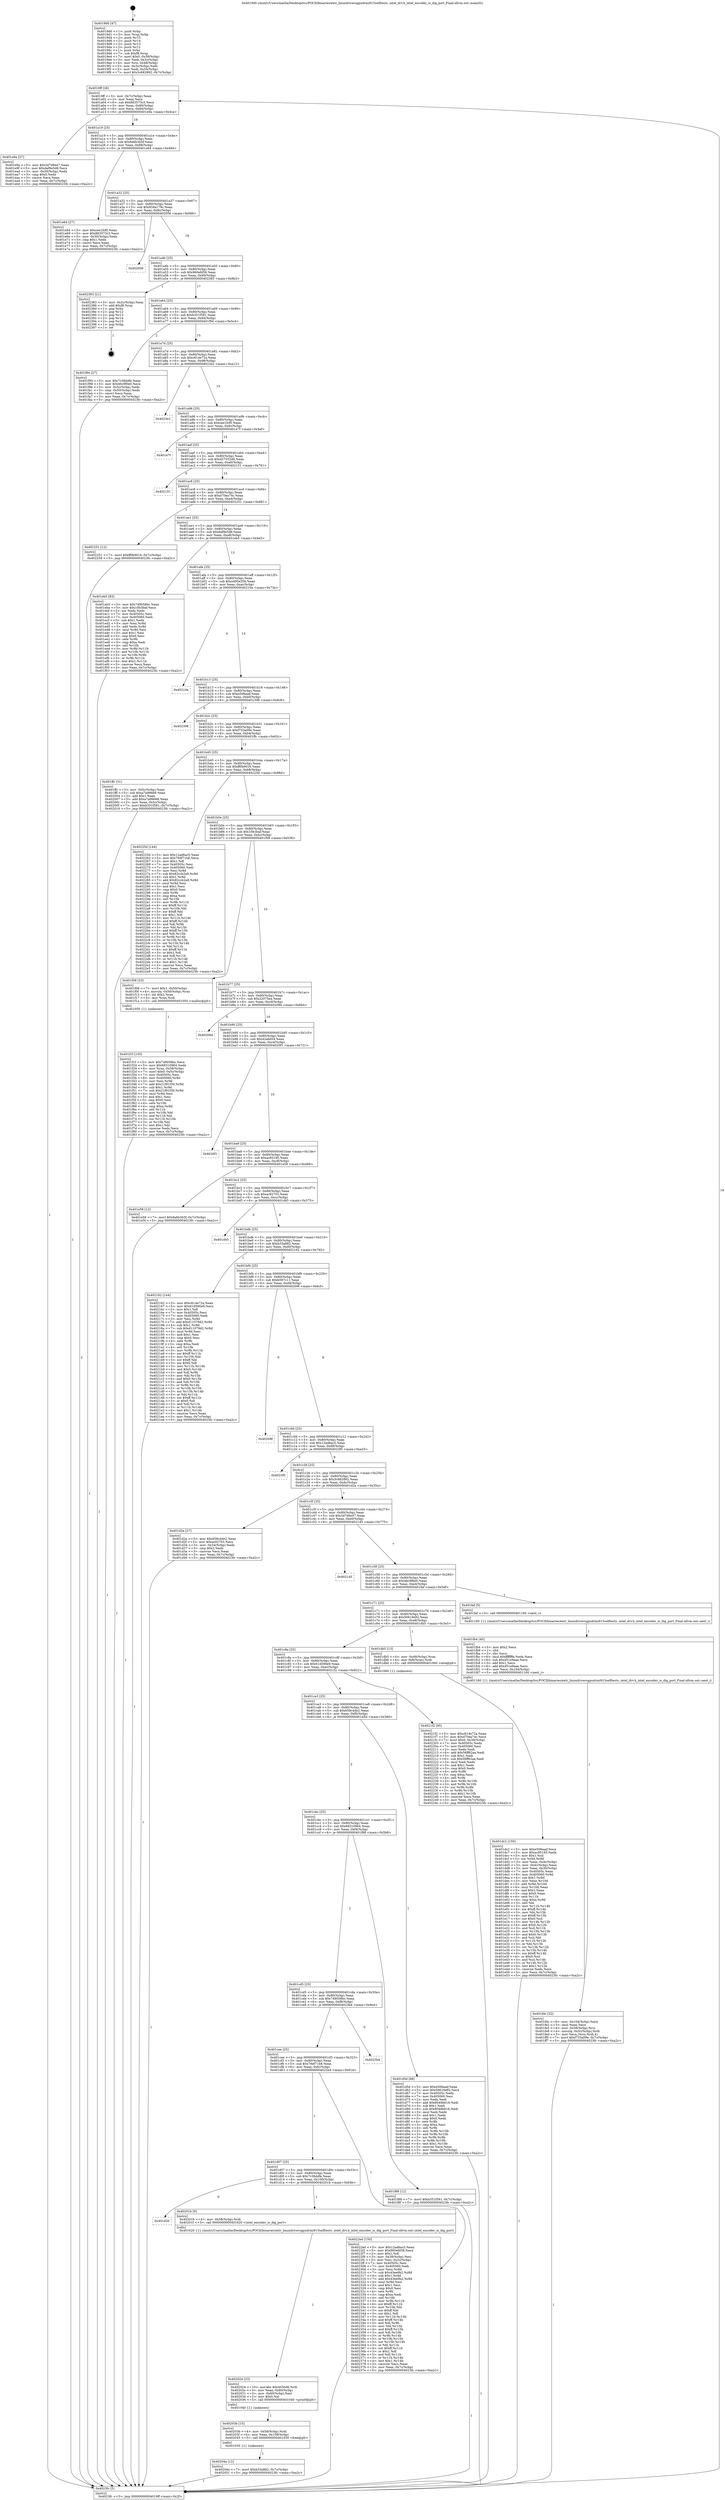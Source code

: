digraph "0x4019d0" {
  label = "0x4019d0 (/mnt/c/Users/mathe/Desktop/tcc/POCII/binaries/extr_linuxdriversgpudrmi915selftests..intel_drv.h_intel_encoder_is_dig_port_Final-ollvm.out::main(0))"
  labelloc = "t"
  node[shape=record]

  Entry [label="",width=0.3,height=0.3,shape=circle,fillcolor=black,style=filled]
  "0x4019ff" [label="{
     0x4019ff [26]\l
     | [instrs]\l
     &nbsp;&nbsp;0x4019ff \<+3\>: mov -0x7c(%rbp),%eax\l
     &nbsp;&nbsp;0x401a02 \<+2\>: mov %eax,%ecx\l
     &nbsp;&nbsp;0x401a04 \<+6\>: sub $0x883573c3,%ecx\l
     &nbsp;&nbsp;0x401a0a \<+3\>: mov %eax,-0x80(%rbp)\l
     &nbsp;&nbsp;0x401a0d \<+6\>: mov %ecx,-0x84(%rbp)\l
     &nbsp;&nbsp;0x401a13 \<+6\>: je 0000000000401e9a \<main+0x4ca\>\l
  }"]
  "0x401e9a" [label="{
     0x401e9a [27]\l
     | [instrs]\l
     &nbsp;&nbsp;0x401e9a \<+5\>: mov $0x3d7d6e47,%eax\l
     &nbsp;&nbsp;0x401e9f \<+5\>: mov $0xdaf9e5d8,%ecx\l
     &nbsp;&nbsp;0x401ea4 \<+3\>: mov -0x30(%rbp),%edx\l
     &nbsp;&nbsp;0x401ea7 \<+3\>: cmp $0x0,%edx\l
     &nbsp;&nbsp;0x401eaa \<+3\>: cmove %ecx,%eax\l
     &nbsp;&nbsp;0x401ead \<+3\>: mov %eax,-0x7c(%rbp)\l
     &nbsp;&nbsp;0x401eb0 \<+5\>: jmp 00000000004023fc \<main+0xa2c\>\l
  }"]
  "0x401a19" [label="{
     0x401a19 [25]\l
     | [instrs]\l
     &nbsp;&nbsp;0x401a19 \<+5\>: jmp 0000000000401a1e \<main+0x4e\>\l
     &nbsp;&nbsp;0x401a1e \<+3\>: mov -0x80(%rbp),%eax\l
     &nbsp;&nbsp;0x401a21 \<+5\>: sub $0x8a6b3b5f,%eax\l
     &nbsp;&nbsp;0x401a26 \<+6\>: mov %eax,-0x88(%rbp)\l
     &nbsp;&nbsp;0x401a2c \<+6\>: je 0000000000401e64 \<main+0x494\>\l
  }"]
  Exit [label="",width=0.3,height=0.3,shape=circle,fillcolor=black,style=filled,peripheries=2]
  "0x401e64" [label="{
     0x401e64 [27]\l
     | [instrs]\l
     &nbsp;&nbsp;0x401e64 \<+5\>: mov $0xcee1fcf0,%eax\l
     &nbsp;&nbsp;0x401e69 \<+5\>: mov $0x883573c3,%ecx\l
     &nbsp;&nbsp;0x401e6e \<+3\>: mov -0x30(%rbp),%edx\l
     &nbsp;&nbsp;0x401e71 \<+3\>: cmp $0x1,%edx\l
     &nbsp;&nbsp;0x401e74 \<+3\>: cmovl %ecx,%eax\l
     &nbsp;&nbsp;0x401e77 \<+3\>: mov %eax,-0x7c(%rbp)\l
     &nbsp;&nbsp;0x401e7a \<+5\>: jmp 00000000004023fc \<main+0xa2c\>\l
  }"]
  "0x401a32" [label="{
     0x401a32 [25]\l
     | [instrs]\l
     &nbsp;&nbsp;0x401a32 \<+5\>: jmp 0000000000401a37 \<main+0x67\>\l
     &nbsp;&nbsp;0x401a37 \<+3\>: mov -0x80(%rbp),%eax\l
     &nbsp;&nbsp;0x401a3a \<+5\>: sub $0x92da179c,%eax\l
     &nbsp;&nbsp;0x401a3f \<+6\>: mov %eax,-0x8c(%rbp)\l
     &nbsp;&nbsp;0x401a45 \<+6\>: je 0000000000402056 \<main+0x686\>\l
  }"]
  "0x40204a" [label="{
     0x40204a [12]\l
     | [instrs]\l
     &nbsp;&nbsp;0x40204a \<+7\>: movl $0xb33a882,-0x7c(%rbp)\l
     &nbsp;&nbsp;0x402051 \<+5\>: jmp 00000000004023fc \<main+0xa2c\>\l
  }"]
  "0x402056" [label="{
     0x402056\l
  }", style=dashed]
  "0x401a4b" [label="{
     0x401a4b [25]\l
     | [instrs]\l
     &nbsp;&nbsp;0x401a4b \<+5\>: jmp 0000000000401a50 \<main+0x80\>\l
     &nbsp;&nbsp;0x401a50 \<+3\>: mov -0x80(%rbp),%eax\l
     &nbsp;&nbsp;0x401a53 \<+5\>: sub $0x960efd58,%eax\l
     &nbsp;&nbsp;0x401a58 \<+6\>: mov %eax,-0x90(%rbp)\l
     &nbsp;&nbsp;0x401a5e \<+6\>: je 0000000000402383 \<main+0x9b3\>\l
  }"]
  "0x40203b" [label="{
     0x40203b [15]\l
     | [instrs]\l
     &nbsp;&nbsp;0x40203b \<+4\>: mov -0x58(%rbp),%rdi\l
     &nbsp;&nbsp;0x40203f \<+6\>: mov %eax,-0x108(%rbp)\l
     &nbsp;&nbsp;0x402045 \<+5\>: call 0000000000401030 \<free@plt\>\l
     | [calls]\l
     &nbsp;&nbsp;0x401030 \{1\} (unknown)\l
  }"]
  "0x402383" [label="{
     0x402383 [21]\l
     | [instrs]\l
     &nbsp;&nbsp;0x402383 \<+3\>: mov -0x2c(%rbp),%eax\l
     &nbsp;&nbsp;0x402386 \<+7\>: add $0xf8,%rsp\l
     &nbsp;&nbsp;0x40238d \<+1\>: pop %rbx\l
     &nbsp;&nbsp;0x40238e \<+2\>: pop %r12\l
     &nbsp;&nbsp;0x402390 \<+2\>: pop %r13\l
     &nbsp;&nbsp;0x402392 \<+2\>: pop %r14\l
     &nbsp;&nbsp;0x402394 \<+2\>: pop %r15\l
     &nbsp;&nbsp;0x402396 \<+1\>: pop %rbp\l
     &nbsp;&nbsp;0x402397 \<+1\>: ret\l
  }"]
  "0x401a64" [label="{
     0x401a64 [25]\l
     | [instrs]\l
     &nbsp;&nbsp;0x401a64 \<+5\>: jmp 0000000000401a69 \<main+0x99\>\l
     &nbsp;&nbsp;0x401a69 \<+3\>: mov -0x80(%rbp),%eax\l
     &nbsp;&nbsp;0x401a6c \<+5\>: sub $0xb351f581,%eax\l
     &nbsp;&nbsp;0x401a71 \<+6\>: mov %eax,-0x94(%rbp)\l
     &nbsp;&nbsp;0x401a77 \<+6\>: je 0000000000401f94 \<main+0x5c4\>\l
  }"]
  "0x402024" [label="{
     0x402024 [23]\l
     | [instrs]\l
     &nbsp;&nbsp;0x402024 \<+10\>: movabs $0x4030d6,%rdi\l
     &nbsp;&nbsp;0x40202e \<+3\>: mov %eax,-0x60(%rbp)\l
     &nbsp;&nbsp;0x402031 \<+3\>: mov -0x60(%rbp),%esi\l
     &nbsp;&nbsp;0x402034 \<+2\>: mov $0x0,%al\l
     &nbsp;&nbsp;0x402036 \<+5\>: call 0000000000401040 \<printf@plt\>\l
     | [calls]\l
     &nbsp;&nbsp;0x401040 \{1\} (unknown)\l
  }"]
  "0x401f94" [label="{
     0x401f94 [27]\l
     | [instrs]\l
     &nbsp;&nbsp;0x401f94 \<+5\>: mov $0x7c38ddfe,%eax\l
     &nbsp;&nbsp;0x401f99 \<+5\>: mov $0x46c9f0e0,%ecx\l
     &nbsp;&nbsp;0x401f9e \<+3\>: mov -0x5c(%rbp),%edx\l
     &nbsp;&nbsp;0x401fa1 \<+3\>: cmp -0x50(%rbp),%edx\l
     &nbsp;&nbsp;0x401fa4 \<+3\>: cmovl %ecx,%eax\l
     &nbsp;&nbsp;0x401fa7 \<+3\>: mov %eax,-0x7c(%rbp)\l
     &nbsp;&nbsp;0x401faa \<+5\>: jmp 00000000004023fc \<main+0xa2c\>\l
  }"]
  "0x401a7d" [label="{
     0x401a7d [25]\l
     | [instrs]\l
     &nbsp;&nbsp;0x401a7d \<+5\>: jmp 0000000000401a82 \<main+0xb2\>\l
     &nbsp;&nbsp;0x401a82 \<+3\>: mov -0x80(%rbp),%eax\l
     &nbsp;&nbsp;0x401a85 \<+5\>: sub $0xc614e72a,%eax\l
     &nbsp;&nbsp;0x401a8a \<+6\>: mov %eax,-0x98(%rbp)\l
     &nbsp;&nbsp;0x401a90 \<+6\>: je 00000000004023e2 \<main+0xa12\>\l
  }"]
  "0x401d20" [label="{
     0x401d20\l
  }", style=dashed]
  "0x4023e2" [label="{
     0x4023e2\l
  }", style=dashed]
  "0x401a96" [label="{
     0x401a96 [25]\l
     | [instrs]\l
     &nbsp;&nbsp;0x401a96 \<+5\>: jmp 0000000000401a9b \<main+0xcb\>\l
     &nbsp;&nbsp;0x401a9b \<+3\>: mov -0x80(%rbp),%eax\l
     &nbsp;&nbsp;0x401a9e \<+5\>: sub $0xcee1fcf0,%eax\l
     &nbsp;&nbsp;0x401aa3 \<+6\>: mov %eax,-0x9c(%rbp)\l
     &nbsp;&nbsp;0x401aa9 \<+6\>: je 0000000000401e7f \<main+0x4af\>\l
  }"]
  "0x40201b" [label="{
     0x40201b [9]\l
     | [instrs]\l
     &nbsp;&nbsp;0x40201b \<+4\>: mov -0x58(%rbp),%rdi\l
     &nbsp;&nbsp;0x40201f \<+5\>: call 0000000000401620 \<intel_encoder_is_dig_port\>\l
     | [calls]\l
     &nbsp;&nbsp;0x401620 \{1\} (/mnt/c/Users/mathe/Desktop/tcc/POCII/binaries/extr_linuxdriversgpudrmi915selftests..intel_drv.h_intel_encoder_is_dig_port_Final-ollvm.out::intel_encoder_is_dig_port)\l
  }"]
  "0x401e7f" [label="{
     0x401e7f\l
  }", style=dashed]
  "0x401aaf" [label="{
     0x401aaf [25]\l
     | [instrs]\l
     &nbsp;&nbsp;0x401aaf \<+5\>: jmp 0000000000401ab4 \<main+0xe4\>\l
     &nbsp;&nbsp;0x401ab4 \<+3\>: mov -0x80(%rbp),%eax\l
     &nbsp;&nbsp;0x401ab7 \<+5\>: sub $0xd27032d0,%eax\l
     &nbsp;&nbsp;0x401abc \<+6\>: mov %eax,-0xa0(%rbp)\l
     &nbsp;&nbsp;0x401ac2 \<+6\>: je 0000000000402151 \<main+0x781\>\l
  }"]
  "0x401d07" [label="{
     0x401d07 [25]\l
     | [instrs]\l
     &nbsp;&nbsp;0x401d07 \<+5\>: jmp 0000000000401d0c \<main+0x33c\>\l
     &nbsp;&nbsp;0x401d0c \<+3\>: mov -0x80(%rbp),%eax\l
     &nbsp;&nbsp;0x401d0f \<+5\>: sub $0x7c38ddfe,%eax\l
     &nbsp;&nbsp;0x401d14 \<+6\>: mov %eax,-0x100(%rbp)\l
     &nbsp;&nbsp;0x401d1a \<+6\>: je 000000000040201b \<main+0x64b\>\l
  }"]
  "0x402151" [label="{
     0x402151\l
  }", style=dashed]
  "0x401ac8" [label="{
     0x401ac8 [25]\l
     | [instrs]\l
     &nbsp;&nbsp;0x401ac8 \<+5\>: jmp 0000000000401acd \<main+0xfd\>\l
     &nbsp;&nbsp;0x401acd \<+3\>: mov -0x80(%rbp),%eax\l
     &nbsp;&nbsp;0x401ad0 \<+5\>: sub $0xd70ea74c,%eax\l
     &nbsp;&nbsp;0x401ad5 \<+6\>: mov %eax,-0xa4(%rbp)\l
     &nbsp;&nbsp;0x401adb \<+6\>: je 0000000000402251 \<main+0x881\>\l
  }"]
  "0x4022ed" [label="{
     0x4022ed [150]\l
     | [instrs]\l
     &nbsp;&nbsp;0x4022ed \<+5\>: mov $0x12ad6ac5,%eax\l
     &nbsp;&nbsp;0x4022f2 \<+5\>: mov $0x960efd58,%ecx\l
     &nbsp;&nbsp;0x4022f7 \<+2\>: mov $0x1,%dl\l
     &nbsp;&nbsp;0x4022f9 \<+3\>: mov -0x38(%rbp),%esi\l
     &nbsp;&nbsp;0x4022fc \<+3\>: mov %esi,-0x2c(%rbp)\l
     &nbsp;&nbsp;0x4022ff \<+7\>: mov 0x40505c,%esi\l
     &nbsp;&nbsp;0x402306 \<+7\>: mov 0x405060,%edi\l
     &nbsp;&nbsp;0x40230d \<+3\>: mov %esi,%r8d\l
     &nbsp;&nbsp;0x402310 \<+7\>: sub $0x43ee9b2,%r8d\l
     &nbsp;&nbsp;0x402317 \<+4\>: sub $0x1,%r8d\l
     &nbsp;&nbsp;0x40231b \<+7\>: add $0x43ee9b2,%r8d\l
     &nbsp;&nbsp;0x402322 \<+4\>: imul %r8d,%esi\l
     &nbsp;&nbsp;0x402326 \<+3\>: and $0x1,%esi\l
     &nbsp;&nbsp;0x402329 \<+3\>: cmp $0x0,%esi\l
     &nbsp;&nbsp;0x40232c \<+4\>: sete %r9b\l
     &nbsp;&nbsp;0x402330 \<+3\>: cmp $0xa,%edi\l
     &nbsp;&nbsp;0x402333 \<+4\>: setl %r10b\l
     &nbsp;&nbsp;0x402337 \<+3\>: mov %r9b,%r11b\l
     &nbsp;&nbsp;0x40233a \<+4\>: xor $0xff,%r11b\l
     &nbsp;&nbsp;0x40233e \<+3\>: mov %r10b,%bl\l
     &nbsp;&nbsp;0x402341 \<+3\>: xor $0xff,%bl\l
     &nbsp;&nbsp;0x402344 \<+3\>: xor $0x1,%dl\l
     &nbsp;&nbsp;0x402347 \<+3\>: mov %r11b,%r14b\l
     &nbsp;&nbsp;0x40234a \<+4\>: and $0xff,%r14b\l
     &nbsp;&nbsp;0x40234e \<+3\>: and %dl,%r9b\l
     &nbsp;&nbsp;0x402351 \<+3\>: mov %bl,%r15b\l
     &nbsp;&nbsp;0x402354 \<+4\>: and $0xff,%r15b\l
     &nbsp;&nbsp;0x402358 \<+3\>: and %dl,%r10b\l
     &nbsp;&nbsp;0x40235b \<+3\>: or %r9b,%r14b\l
     &nbsp;&nbsp;0x40235e \<+3\>: or %r10b,%r15b\l
     &nbsp;&nbsp;0x402361 \<+3\>: xor %r15b,%r14b\l
     &nbsp;&nbsp;0x402364 \<+3\>: or %bl,%r11b\l
     &nbsp;&nbsp;0x402367 \<+4\>: xor $0xff,%r11b\l
     &nbsp;&nbsp;0x40236b \<+3\>: or $0x1,%dl\l
     &nbsp;&nbsp;0x40236e \<+3\>: and %dl,%r11b\l
     &nbsp;&nbsp;0x402371 \<+3\>: or %r11b,%r14b\l
     &nbsp;&nbsp;0x402374 \<+4\>: test $0x1,%r14b\l
     &nbsp;&nbsp;0x402378 \<+3\>: cmovne %ecx,%eax\l
     &nbsp;&nbsp;0x40237b \<+3\>: mov %eax,-0x7c(%rbp)\l
     &nbsp;&nbsp;0x40237e \<+5\>: jmp 00000000004023fc \<main+0xa2c\>\l
  }"]
  "0x402251" [label="{
     0x402251 [12]\l
     | [instrs]\l
     &nbsp;&nbsp;0x402251 \<+7\>: movl $0xff0b9016,-0x7c(%rbp)\l
     &nbsp;&nbsp;0x402258 \<+5\>: jmp 00000000004023fc \<main+0xa2c\>\l
  }"]
  "0x401ae1" [label="{
     0x401ae1 [25]\l
     | [instrs]\l
     &nbsp;&nbsp;0x401ae1 \<+5\>: jmp 0000000000401ae6 \<main+0x116\>\l
     &nbsp;&nbsp;0x401ae6 \<+3\>: mov -0x80(%rbp),%eax\l
     &nbsp;&nbsp;0x401ae9 \<+5\>: sub $0xdaf9e5d8,%eax\l
     &nbsp;&nbsp;0x401aee \<+6\>: mov %eax,-0xa8(%rbp)\l
     &nbsp;&nbsp;0x401af4 \<+6\>: je 0000000000401eb5 \<main+0x4e5\>\l
  }"]
  "0x401cee" [label="{
     0x401cee [25]\l
     | [instrs]\l
     &nbsp;&nbsp;0x401cee \<+5\>: jmp 0000000000401cf3 \<main+0x323\>\l
     &nbsp;&nbsp;0x401cf3 \<+3\>: mov -0x80(%rbp),%eax\l
     &nbsp;&nbsp;0x401cf6 \<+5\>: sub $0x79df71b8,%eax\l
     &nbsp;&nbsp;0x401cfb \<+6\>: mov %eax,-0xfc(%rbp)\l
     &nbsp;&nbsp;0x401d01 \<+6\>: je 00000000004022ed \<main+0x91d\>\l
  }"]
  "0x401eb5" [label="{
     0x401eb5 [83]\l
     | [instrs]\l
     &nbsp;&nbsp;0x401eb5 \<+5\>: mov $0x749058bc,%eax\l
     &nbsp;&nbsp;0x401eba \<+5\>: mov $0x10b3baf,%ecx\l
     &nbsp;&nbsp;0x401ebf \<+2\>: xor %edx,%edx\l
     &nbsp;&nbsp;0x401ec1 \<+7\>: mov 0x40505c,%esi\l
     &nbsp;&nbsp;0x401ec8 \<+7\>: mov 0x405060,%edi\l
     &nbsp;&nbsp;0x401ecf \<+3\>: sub $0x1,%edx\l
     &nbsp;&nbsp;0x401ed2 \<+3\>: mov %esi,%r8d\l
     &nbsp;&nbsp;0x401ed5 \<+3\>: add %edx,%r8d\l
     &nbsp;&nbsp;0x401ed8 \<+4\>: imul %r8d,%esi\l
     &nbsp;&nbsp;0x401edc \<+3\>: and $0x1,%esi\l
     &nbsp;&nbsp;0x401edf \<+3\>: cmp $0x0,%esi\l
     &nbsp;&nbsp;0x401ee2 \<+4\>: sete %r9b\l
     &nbsp;&nbsp;0x401ee6 \<+3\>: cmp $0xa,%edi\l
     &nbsp;&nbsp;0x401ee9 \<+4\>: setl %r10b\l
     &nbsp;&nbsp;0x401eed \<+3\>: mov %r9b,%r11b\l
     &nbsp;&nbsp;0x401ef0 \<+3\>: and %r10b,%r11b\l
     &nbsp;&nbsp;0x401ef3 \<+3\>: xor %r10b,%r9b\l
     &nbsp;&nbsp;0x401ef6 \<+3\>: or %r9b,%r11b\l
     &nbsp;&nbsp;0x401ef9 \<+4\>: test $0x1,%r11b\l
     &nbsp;&nbsp;0x401efd \<+3\>: cmovne %ecx,%eax\l
     &nbsp;&nbsp;0x401f00 \<+3\>: mov %eax,-0x7c(%rbp)\l
     &nbsp;&nbsp;0x401f03 \<+5\>: jmp 00000000004023fc \<main+0xa2c\>\l
  }"]
  "0x401afa" [label="{
     0x401afa [25]\l
     | [instrs]\l
     &nbsp;&nbsp;0x401afa \<+5\>: jmp 0000000000401aff \<main+0x12f\>\l
     &nbsp;&nbsp;0x401aff \<+3\>: mov -0x80(%rbp),%eax\l
     &nbsp;&nbsp;0x401b02 \<+5\>: sub $0xe495e20b,%eax\l
     &nbsp;&nbsp;0x401b07 \<+6\>: mov %eax,-0xac(%rbp)\l
     &nbsp;&nbsp;0x401b0d \<+6\>: je 000000000040210a \<main+0x73a\>\l
  }"]
  "0x4023b4" [label="{
     0x4023b4\l
  }", style=dashed]
  "0x40210a" [label="{
     0x40210a\l
  }", style=dashed]
  "0x401b13" [label="{
     0x401b13 [25]\l
     | [instrs]\l
     &nbsp;&nbsp;0x401b13 \<+5\>: jmp 0000000000401b18 \<main+0x148\>\l
     &nbsp;&nbsp;0x401b18 \<+3\>: mov -0x80(%rbp),%eax\l
     &nbsp;&nbsp;0x401b1b \<+5\>: sub $0xe50feaaf,%eax\l
     &nbsp;&nbsp;0x401b20 \<+6\>: mov %eax,-0xb0(%rbp)\l
     &nbsp;&nbsp;0x401b26 \<+6\>: je 0000000000402398 \<main+0x9c8\>\l
  }"]
  "0x401fdc" [label="{
     0x401fdc [32]\l
     | [instrs]\l
     &nbsp;&nbsp;0x401fdc \<+6\>: mov -0x104(%rbp),%ecx\l
     &nbsp;&nbsp;0x401fe2 \<+3\>: imul %eax,%ecx\l
     &nbsp;&nbsp;0x401fe5 \<+4\>: mov -0x58(%rbp),%rsi\l
     &nbsp;&nbsp;0x401fe9 \<+4\>: movslq -0x5c(%rbp),%rdi\l
     &nbsp;&nbsp;0x401fed \<+3\>: mov %ecx,(%rsi,%rdi,4)\l
     &nbsp;&nbsp;0x401ff0 \<+7\>: movl $0xf733a09e,-0x7c(%rbp)\l
     &nbsp;&nbsp;0x401ff7 \<+5\>: jmp 00000000004023fc \<main+0xa2c\>\l
  }"]
  "0x402398" [label="{
     0x402398\l
  }", style=dashed]
  "0x401b2c" [label="{
     0x401b2c [25]\l
     | [instrs]\l
     &nbsp;&nbsp;0x401b2c \<+5\>: jmp 0000000000401b31 \<main+0x161\>\l
     &nbsp;&nbsp;0x401b31 \<+3\>: mov -0x80(%rbp),%eax\l
     &nbsp;&nbsp;0x401b34 \<+5\>: sub $0xf733a09e,%eax\l
     &nbsp;&nbsp;0x401b39 \<+6\>: mov %eax,-0xb4(%rbp)\l
     &nbsp;&nbsp;0x401b3f \<+6\>: je 0000000000401ffc \<main+0x62c\>\l
  }"]
  "0x401fb4" [label="{
     0x401fb4 [40]\l
     | [instrs]\l
     &nbsp;&nbsp;0x401fb4 \<+5\>: mov $0x2,%ecx\l
     &nbsp;&nbsp;0x401fb9 \<+1\>: cltd\l
     &nbsp;&nbsp;0x401fba \<+2\>: idiv %ecx\l
     &nbsp;&nbsp;0x401fbc \<+6\>: imul $0xfffffffe,%edx,%ecx\l
     &nbsp;&nbsp;0x401fc2 \<+6\>: sub $0xd51e9aae,%ecx\l
     &nbsp;&nbsp;0x401fc8 \<+3\>: add $0x1,%ecx\l
     &nbsp;&nbsp;0x401fcb \<+6\>: add $0xd51e9aae,%ecx\l
     &nbsp;&nbsp;0x401fd1 \<+6\>: mov %ecx,-0x104(%rbp)\l
     &nbsp;&nbsp;0x401fd7 \<+5\>: call 0000000000401160 \<next_i\>\l
     | [calls]\l
     &nbsp;&nbsp;0x401160 \{1\} (/mnt/c/Users/mathe/Desktop/tcc/POCII/binaries/extr_linuxdriversgpudrmi915selftests..intel_drv.h_intel_encoder_is_dig_port_Final-ollvm.out::next_i)\l
  }"]
  "0x401ffc" [label="{
     0x401ffc [31]\l
     | [instrs]\l
     &nbsp;&nbsp;0x401ffc \<+3\>: mov -0x5c(%rbp),%eax\l
     &nbsp;&nbsp;0x401fff \<+5\>: sub $0xa7a99668,%eax\l
     &nbsp;&nbsp;0x402004 \<+3\>: add $0x1,%eax\l
     &nbsp;&nbsp;0x402007 \<+5\>: add $0xa7a99668,%eax\l
     &nbsp;&nbsp;0x40200c \<+3\>: mov %eax,-0x5c(%rbp)\l
     &nbsp;&nbsp;0x40200f \<+7\>: movl $0xb351f581,-0x7c(%rbp)\l
     &nbsp;&nbsp;0x402016 \<+5\>: jmp 00000000004023fc \<main+0xa2c\>\l
  }"]
  "0x401b45" [label="{
     0x401b45 [25]\l
     | [instrs]\l
     &nbsp;&nbsp;0x401b45 \<+5\>: jmp 0000000000401b4a \<main+0x17a\>\l
     &nbsp;&nbsp;0x401b4a \<+3\>: mov -0x80(%rbp),%eax\l
     &nbsp;&nbsp;0x401b4d \<+5\>: sub $0xff0b9016,%eax\l
     &nbsp;&nbsp;0x401b52 \<+6\>: mov %eax,-0xb8(%rbp)\l
     &nbsp;&nbsp;0x401b58 \<+6\>: je 000000000040225d \<main+0x88d\>\l
  }"]
  "0x401cd5" [label="{
     0x401cd5 [25]\l
     | [instrs]\l
     &nbsp;&nbsp;0x401cd5 \<+5\>: jmp 0000000000401cda \<main+0x30a\>\l
     &nbsp;&nbsp;0x401cda \<+3\>: mov -0x80(%rbp),%eax\l
     &nbsp;&nbsp;0x401cdd \<+5\>: sub $0x749058bc,%eax\l
     &nbsp;&nbsp;0x401ce2 \<+6\>: mov %eax,-0xf8(%rbp)\l
     &nbsp;&nbsp;0x401ce8 \<+6\>: je 00000000004023b4 \<main+0x9e4\>\l
  }"]
  "0x40225d" [label="{
     0x40225d [144]\l
     | [instrs]\l
     &nbsp;&nbsp;0x40225d \<+5\>: mov $0x12ad6ac5,%eax\l
     &nbsp;&nbsp;0x402262 \<+5\>: mov $0x79df71b8,%ecx\l
     &nbsp;&nbsp;0x402267 \<+2\>: mov $0x1,%dl\l
     &nbsp;&nbsp;0x402269 \<+7\>: mov 0x40505c,%esi\l
     &nbsp;&nbsp;0x402270 \<+7\>: mov 0x405060,%edi\l
     &nbsp;&nbsp;0x402277 \<+3\>: mov %esi,%r8d\l
     &nbsp;&nbsp;0x40227a \<+7\>: sub $0x82ccb2a9,%r8d\l
     &nbsp;&nbsp;0x402281 \<+4\>: sub $0x1,%r8d\l
     &nbsp;&nbsp;0x402285 \<+7\>: add $0x82ccb2a9,%r8d\l
     &nbsp;&nbsp;0x40228c \<+4\>: imul %r8d,%esi\l
     &nbsp;&nbsp;0x402290 \<+3\>: and $0x1,%esi\l
     &nbsp;&nbsp;0x402293 \<+3\>: cmp $0x0,%esi\l
     &nbsp;&nbsp;0x402296 \<+4\>: sete %r9b\l
     &nbsp;&nbsp;0x40229a \<+3\>: cmp $0xa,%edi\l
     &nbsp;&nbsp;0x40229d \<+4\>: setl %r10b\l
     &nbsp;&nbsp;0x4022a1 \<+3\>: mov %r9b,%r11b\l
     &nbsp;&nbsp;0x4022a4 \<+4\>: xor $0xff,%r11b\l
     &nbsp;&nbsp;0x4022a8 \<+3\>: mov %r10b,%bl\l
     &nbsp;&nbsp;0x4022ab \<+3\>: xor $0xff,%bl\l
     &nbsp;&nbsp;0x4022ae \<+3\>: xor $0x1,%dl\l
     &nbsp;&nbsp;0x4022b1 \<+3\>: mov %r11b,%r14b\l
     &nbsp;&nbsp;0x4022b4 \<+4\>: and $0xff,%r14b\l
     &nbsp;&nbsp;0x4022b8 \<+3\>: and %dl,%r9b\l
     &nbsp;&nbsp;0x4022bb \<+3\>: mov %bl,%r15b\l
     &nbsp;&nbsp;0x4022be \<+4\>: and $0xff,%r15b\l
     &nbsp;&nbsp;0x4022c2 \<+3\>: and %dl,%r10b\l
     &nbsp;&nbsp;0x4022c5 \<+3\>: or %r9b,%r14b\l
     &nbsp;&nbsp;0x4022c8 \<+3\>: or %r10b,%r15b\l
     &nbsp;&nbsp;0x4022cb \<+3\>: xor %r15b,%r14b\l
     &nbsp;&nbsp;0x4022ce \<+3\>: or %bl,%r11b\l
     &nbsp;&nbsp;0x4022d1 \<+4\>: xor $0xff,%r11b\l
     &nbsp;&nbsp;0x4022d5 \<+3\>: or $0x1,%dl\l
     &nbsp;&nbsp;0x4022d8 \<+3\>: and %dl,%r11b\l
     &nbsp;&nbsp;0x4022db \<+3\>: or %r11b,%r14b\l
     &nbsp;&nbsp;0x4022de \<+4\>: test $0x1,%r14b\l
     &nbsp;&nbsp;0x4022e2 \<+3\>: cmovne %ecx,%eax\l
     &nbsp;&nbsp;0x4022e5 \<+3\>: mov %eax,-0x7c(%rbp)\l
     &nbsp;&nbsp;0x4022e8 \<+5\>: jmp 00000000004023fc \<main+0xa2c\>\l
  }"]
  "0x401b5e" [label="{
     0x401b5e [25]\l
     | [instrs]\l
     &nbsp;&nbsp;0x401b5e \<+5\>: jmp 0000000000401b63 \<main+0x193\>\l
     &nbsp;&nbsp;0x401b63 \<+3\>: mov -0x80(%rbp),%eax\l
     &nbsp;&nbsp;0x401b66 \<+5\>: sub $0x10b3baf,%eax\l
     &nbsp;&nbsp;0x401b6b \<+6\>: mov %eax,-0xbc(%rbp)\l
     &nbsp;&nbsp;0x401b71 \<+6\>: je 0000000000401f08 \<main+0x538\>\l
  }"]
  "0x401f88" [label="{
     0x401f88 [12]\l
     | [instrs]\l
     &nbsp;&nbsp;0x401f88 \<+7\>: movl $0xb351f581,-0x7c(%rbp)\l
     &nbsp;&nbsp;0x401f8f \<+5\>: jmp 00000000004023fc \<main+0xa2c\>\l
  }"]
  "0x401f08" [label="{
     0x401f08 [23]\l
     | [instrs]\l
     &nbsp;&nbsp;0x401f08 \<+7\>: movl $0x1,-0x50(%rbp)\l
     &nbsp;&nbsp;0x401f0f \<+4\>: movslq -0x50(%rbp),%rax\l
     &nbsp;&nbsp;0x401f13 \<+4\>: shl $0x2,%rax\l
     &nbsp;&nbsp;0x401f17 \<+3\>: mov %rax,%rdi\l
     &nbsp;&nbsp;0x401f1a \<+5\>: call 0000000000401050 \<malloc@plt\>\l
     | [calls]\l
     &nbsp;&nbsp;0x401050 \{1\} (unknown)\l
  }"]
  "0x401b77" [label="{
     0x401b77 [25]\l
     | [instrs]\l
     &nbsp;&nbsp;0x401b77 \<+5\>: jmp 0000000000401b7c \<main+0x1ac\>\l
     &nbsp;&nbsp;0x401b7c \<+3\>: mov -0x80(%rbp),%eax\l
     &nbsp;&nbsp;0x401b7f \<+5\>: sub $0x22075ea,%eax\l
     &nbsp;&nbsp;0x401b84 \<+6\>: mov %eax,-0xc0(%rbp)\l
     &nbsp;&nbsp;0x401b8a \<+6\>: je 0000000000402084 \<main+0x6b4\>\l
  }"]
  "0x401f1f" [label="{
     0x401f1f [105]\l
     | [instrs]\l
     &nbsp;&nbsp;0x401f1f \<+5\>: mov $0x749058bc,%ecx\l
     &nbsp;&nbsp;0x401f24 \<+5\>: mov $0x68310964,%edx\l
     &nbsp;&nbsp;0x401f29 \<+4\>: mov %rax,-0x58(%rbp)\l
     &nbsp;&nbsp;0x401f2d \<+7\>: movl $0x0,-0x5c(%rbp)\l
     &nbsp;&nbsp;0x401f34 \<+7\>: mov 0x40505c,%esi\l
     &nbsp;&nbsp;0x401f3b \<+8\>: mov 0x405060,%r8d\l
     &nbsp;&nbsp;0x401f43 \<+3\>: mov %esi,%r9d\l
     &nbsp;&nbsp;0x401f46 \<+7\>: add $0x21f91f30,%r9d\l
     &nbsp;&nbsp;0x401f4d \<+4\>: sub $0x1,%r9d\l
     &nbsp;&nbsp;0x401f51 \<+7\>: sub $0x21f91f30,%r9d\l
     &nbsp;&nbsp;0x401f58 \<+4\>: imul %r9d,%esi\l
     &nbsp;&nbsp;0x401f5c \<+3\>: and $0x1,%esi\l
     &nbsp;&nbsp;0x401f5f \<+3\>: cmp $0x0,%esi\l
     &nbsp;&nbsp;0x401f62 \<+4\>: sete %r10b\l
     &nbsp;&nbsp;0x401f66 \<+4\>: cmp $0xa,%r8d\l
     &nbsp;&nbsp;0x401f6a \<+4\>: setl %r11b\l
     &nbsp;&nbsp;0x401f6e \<+3\>: mov %r10b,%bl\l
     &nbsp;&nbsp;0x401f71 \<+3\>: and %r11b,%bl\l
     &nbsp;&nbsp;0x401f74 \<+3\>: xor %r11b,%r10b\l
     &nbsp;&nbsp;0x401f77 \<+3\>: or %r10b,%bl\l
     &nbsp;&nbsp;0x401f7a \<+3\>: test $0x1,%bl\l
     &nbsp;&nbsp;0x401f7d \<+3\>: cmovne %edx,%ecx\l
     &nbsp;&nbsp;0x401f80 \<+3\>: mov %ecx,-0x7c(%rbp)\l
     &nbsp;&nbsp;0x401f83 \<+5\>: jmp 00000000004023fc \<main+0xa2c\>\l
  }"]
  "0x402084" [label="{
     0x402084\l
  }", style=dashed]
  "0x401b90" [label="{
     0x401b90 [25]\l
     | [instrs]\l
     &nbsp;&nbsp;0x401b90 \<+5\>: jmp 0000000000401b95 \<main+0x1c5\>\l
     &nbsp;&nbsp;0x401b95 \<+3\>: mov -0x80(%rbp),%eax\l
     &nbsp;&nbsp;0x401b98 \<+5\>: sub $0x42a6d54,%eax\l
     &nbsp;&nbsp;0x401b9d \<+6\>: mov %eax,-0xc4(%rbp)\l
     &nbsp;&nbsp;0x401ba3 \<+6\>: je 00000000004020f1 \<main+0x721\>\l
  }"]
  "0x401dc2" [label="{
     0x401dc2 [150]\l
     | [instrs]\l
     &nbsp;&nbsp;0x401dc2 \<+5\>: mov $0xe50feaaf,%ecx\l
     &nbsp;&nbsp;0x401dc7 \<+5\>: mov $0xac85195,%edx\l
     &nbsp;&nbsp;0x401dcc \<+3\>: mov $0x1,%sil\l
     &nbsp;&nbsp;0x401dcf \<+3\>: xor %r8d,%r8d\l
     &nbsp;&nbsp;0x401dd2 \<+3\>: mov %eax,-0x4c(%rbp)\l
     &nbsp;&nbsp;0x401dd5 \<+3\>: mov -0x4c(%rbp),%eax\l
     &nbsp;&nbsp;0x401dd8 \<+3\>: mov %eax,-0x30(%rbp)\l
     &nbsp;&nbsp;0x401ddb \<+7\>: mov 0x40505c,%eax\l
     &nbsp;&nbsp;0x401de2 \<+8\>: mov 0x405060,%r9d\l
     &nbsp;&nbsp;0x401dea \<+4\>: sub $0x1,%r8d\l
     &nbsp;&nbsp;0x401dee \<+3\>: mov %eax,%r10d\l
     &nbsp;&nbsp;0x401df1 \<+3\>: add %r8d,%r10d\l
     &nbsp;&nbsp;0x401df4 \<+4\>: imul %r10d,%eax\l
     &nbsp;&nbsp;0x401df8 \<+3\>: and $0x1,%eax\l
     &nbsp;&nbsp;0x401dfb \<+3\>: cmp $0x0,%eax\l
     &nbsp;&nbsp;0x401dfe \<+4\>: sete %r11b\l
     &nbsp;&nbsp;0x401e02 \<+4\>: cmp $0xa,%r9d\l
     &nbsp;&nbsp;0x401e06 \<+3\>: setl %bl\l
     &nbsp;&nbsp;0x401e09 \<+3\>: mov %r11b,%r14b\l
     &nbsp;&nbsp;0x401e0c \<+4\>: xor $0xff,%r14b\l
     &nbsp;&nbsp;0x401e10 \<+3\>: mov %bl,%r15b\l
     &nbsp;&nbsp;0x401e13 \<+4\>: xor $0xff,%r15b\l
     &nbsp;&nbsp;0x401e17 \<+4\>: xor $0x0,%sil\l
     &nbsp;&nbsp;0x401e1b \<+3\>: mov %r14b,%r12b\l
     &nbsp;&nbsp;0x401e1e \<+4\>: and $0x0,%r12b\l
     &nbsp;&nbsp;0x401e22 \<+3\>: and %sil,%r11b\l
     &nbsp;&nbsp;0x401e25 \<+3\>: mov %r15b,%r13b\l
     &nbsp;&nbsp;0x401e28 \<+4\>: and $0x0,%r13b\l
     &nbsp;&nbsp;0x401e2c \<+3\>: and %sil,%bl\l
     &nbsp;&nbsp;0x401e2f \<+3\>: or %r11b,%r12b\l
     &nbsp;&nbsp;0x401e32 \<+3\>: or %bl,%r13b\l
     &nbsp;&nbsp;0x401e35 \<+3\>: xor %r13b,%r12b\l
     &nbsp;&nbsp;0x401e38 \<+3\>: or %r15b,%r14b\l
     &nbsp;&nbsp;0x401e3b \<+4\>: xor $0xff,%r14b\l
     &nbsp;&nbsp;0x401e3f \<+4\>: or $0x0,%sil\l
     &nbsp;&nbsp;0x401e43 \<+3\>: and %sil,%r14b\l
     &nbsp;&nbsp;0x401e46 \<+3\>: or %r14b,%r12b\l
     &nbsp;&nbsp;0x401e49 \<+4\>: test $0x1,%r12b\l
     &nbsp;&nbsp;0x401e4d \<+3\>: cmovne %edx,%ecx\l
     &nbsp;&nbsp;0x401e50 \<+3\>: mov %ecx,-0x7c(%rbp)\l
     &nbsp;&nbsp;0x401e53 \<+5\>: jmp 00000000004023fc \<main+0xa2c\>\l
  }"]
  "0x4020f1" [label="{
     0x4020f1\l
  }", style=dashed]
  "0x401ba9" [label="{
     0x401ba9 [25]\l
     | [instrs]\l
     &nbsp;&nbsp;0x401ba9 \<+5\>: jmp 0000000000401bae \<main+0x1de\>\l
     &nbsp;&nbsp;0x401bae \<+3\>: mov -0x80(%rbp),%eax\l
     &nbsp;&nbsp;0x401bb1 \<+5\>: sub $0xac85195,%eax\l
     &nbsp;&nbsp;0x401bb6 \<+6\>: mov %eax,-0xc8(%rbp)\l
     &nbsp;&nbsp;0x401bbc \<+6\>: je 0000000000401e58 \<main+0x488\>\l
  }"]
  "0x401cbc" [label="{
     0x401cbc [25]\l
     | [instrs]\l
     &nbsp;&nbsp;0x401cbc \<+5\>: jmp 0000000000401cc1 \<main+0x2f1\>\l
     &nbsp;&nbsp;0x401cc1 \<+3\>: mov -0x80(%rbp),%eax\l
     &nbsp;&nbsp;0x401cc4 \<+5\>: sub $0x68310964,%eax\l
     &nbsp;&nbsp;0x401cc9 \<+6\>: mov %eax,-0xf4(%rbp)\l
     &nbsp;&nbsp;0x401ccf \<+6\>: je 0000000000401f88 \<main+0x5b8\>\l
  }"]
  "0x401e58" [label="{
     0x401e58 [12]\l
     | [instrs]\l
     &nbsp;&nbsp;0x401e58 \<+7\>: movl $0x8a6b3b5f,-0x7c(%rbp)\l
     &nbsp;&nbsp;0x401e5f \<+5\>: jmp 00000000004023fc \<main+0xa2c\>\l
  }"]
  "0x401bc2" [label="{
     0x401bc2 [25]\l
     | [instrs]\l
     &nbsp;&nbsp;0x401bc2 \<+5\>: jmp 0000000000401bc7 \<main+0x1f7\>\l
     &nbsp;&nbsp;0x401bc7 \<+3\>: mov -0x80(%rbp),%eax\l
     &nbsp;&nbsp;0x401bca \<+5\>: sub $0xac92703,%eax\l
     &nbsp;&nbsp;0x401bcf \<+6\>: mov %eax,-0xcc(%rbp)\l
     &nbsp;&nbsp;0x401bd5 \<+6\>: je 0000000000401d45 \<main+0x375\>\l
  }"]
  "0x401d5d" [label="{
     0x401d5d [88]\l
     | [instrs]\l
     &nbsp;&nbsp;0x401d5d \<+5\>: mov $0xe50feaaf,%eax\l
     &nbsp;&nbsp;0x401d62 \<+5\>: mov $0x50619e92,%ecx\l
     &nbsp;&nbsp;0x401d67 \<+7\>: mov 0x40505c,%edx\l
     &nbsp;&nbsp;0x401d6e \<+7\>: mov 0x405060,%esi\l
     &nbsp;&nbsp;0x401d75 \<+2\>: mov %edx,%edi\l
     &nbsp;&nbsp;0x401d77 \<+6\>: add $0x8049b616,%edi\l
     &nbsp;&nbsp;0x401d7d \<+3\>: sub $0x1,%edi\l
     &nbsp;&nbsp;0x401d80 \<+6\>: sub $0x8049b616,%edi\l
     &nbsp;&nbsp;0x401d86 \<+3\>: imul %edi,%edx\l
     &nbsp;&nbsp;0x401d89 \<+3\>: and $0x1,%edx\l
     &nbsp;&nbsp;0x401d8c \<+3\>: cmp $0x0,%edx\l
     &nbsp;&nbsp;0x401d8f \<+4\>: sete %r8b\l
     &nbsp;&nbsp;0x401d93 \<+3\>: cmp $0xa,%esi\l
     &nbsp;&nbsp;0x401d96 \<+4\>: setl %r9b\l
     &nbsp;&nbsp;0x401d9a \<+3\>: mov %r8b,%r10b\l
     &nbsp;&nbsp;0x401d9d \<+3\>: and %r9b,%r10b\l
     &nbsp;&nbsp;0x401da0 \<+3\>: xor %r9b,%r8b\l
     &nbsp;&nbsp;0x401da3 \<+3\>: or %r8b,%r10b\l
     &nbsp;&nbsp;0x401da6 \<+4\>: test $0x1,%r10b\l
     &nbsp;&nbsp;0x401daa \<+3\>: cmovne %ecx,%eax\l
     &nbsp;&nbsp;0x401dad \<+3\>: mov %eax,-0x7c(%rbp)\l
     &nbsp;&nbsp;0x401db0 \<+5\>: jmp 00000000004023fc \<main+0xa2c\>\l
  }"]
  "0x401d45" [label="{
     0x401d45\l
  }", style=dashed]
  "0x401bdb" [label="{
     0x401bdb [25]\l
     | [instrs]\l
     &nbsp;&nbsp;0x401bdb \<+5\>: jmp 0000000000401be0 \<main+0x210\>\l
     &nbsp;&nbsp;0x401be0 \<+3\>: mov -0x80(%rbp),%eax\l
     &nbsp;&nbsp;0x401be3 \<+5\>: sub $0xb33a882,%eax\l
     &nbsp;&nbsp;0x401be8 \<+6\>: mov %eax,-0xd0(%rbp)\l
     &nbsp;&nbsp;0x401bee \<+6\>: je 0000000000402162 \<main+0x792\>\l
  }"]
  "0x401ca3" [label="{
     0x401ca3 [25]\l
     | [instrs]\l
     &nbsp;&nbsp;0x401ca3 \<+5\>: jmp 0000000000401ca8 \<main+0x2d8\>\l
     &nbsp;&nbsp;0x401ca8 \<+3\>: mov -0x80(%rbp),%eax\l
     &nbsp;&nbsp;0x401cab \<+5\>: sub $0x658c4de2,%eax\l
     &nbsp;&nbsp;0x401cb0 \<+6\>: mov %eax,-0xf0(%rbp)\l
     &nbsp;&nbsp;0x401cb6 \<+6\>: je 0000000000401d5d \<main+0x38d\>\l
  }"]
  "0x402162" [label="{
     0x402162 [144]\l
     | [instrs]\l
     &nbsp;&nbsp;0x402162 \<+5\>: mov $0xc614e72a,%eax\l
     &nbsp;&nbsp;0x402167 \<+5\>: mov $0x61d590e9,%ecx\l
     &nbsp;&nbsp;0x40216c \<+2\>: mov $0x1,%dl\l
     &nbsp;&nbsp;0x40216e \<+7\>: mov 0x40505c,%esi\l
     &nbsp;&nbsp;0x402175 \<+7\>: mov 0x405060,%edi\l
     &nbsp;&nbsp;0x40217c \<+3\>: mov %esi,%r8d\l
     &nbsp;&nbsp;0x40217f \<+7\>: add $0xd11079d2,%r8d\l
     &nbsp;&nbsp;0x402186 \<+4\>: sub $0x1,%r8d\l
     &nbsp;&nbsp;0x40218a \<+7\>: sub $0xd11079d2,%r8d\l
     &nbsp;&nbsp;0x402191 \<+4\>: imul %r8d,%esi\l
     &nbsp;&nbsp;0x402195 \<+3\>: and $0x1,%esi\l
     &nbsp;&nbsp;0x402198 \<+3\>: cmp $0x0,%esi\l
     &nbsp;&nbsp;0x40219b \<+4\>: sete %r9b\l
     &nbsp;&nbsp;0x40219f \<+3\>: cmp $0xa,%edi\l
     &nbsp;&nbsp;0x4021a2 \<+4\>: setl %r10b\l
     &nbsp;&nbsp;0x4021a6 \<+3\>: mov %r9b,%r11b\l
     &nbsp;&nbsp;0x4021a9 \<+4\>: xor $0xff,%r11b\l
     &nbsp;&nbsp;0x4021ad \<+3\>: mov %r10b,%bl\l
     &nbsp;&nbsp;0x4021b0 \<+3\>: xor $0xff,%bl\l
     &nbsp;&nbsp;0x4021b3 \<+3\>: xor $0x0,%dl\l
     &nbsp;&nbsp;0x4021b6 \<+3\>: mov %r11b,%r14b\l
     &nbsp;&nbsp;0x4021b9 \<+4\>: and $0x0,%r14b\l
     &nbsp;&nbsp;0x4021bd \<+3\>: and %dl,%r9b\l
     &nbsp;&nbsp;0x4021c0 \<+3\>: mov %bl,%r15b\l
     &nbsp;&nbsp;0x4021c3 \<+4\>: and $0x0,%r15b\l
     &nbsp;&nbsp;0x4021c7 \<+3\>: and %dl,%r10b\l
     &nbsp;&nbsp;0x4021ca \<+3\>: or %r9b,%r14b\l
     &nbsp;&nbsp;0x4021cd \<+3\>: or %r10b,%r15b\l
     &nbsp;&nbsp;0x4021d0 \<+3\>: xor %r15b,%r14b\l
     &nbsp;&nbsp;0x4021d3 \<+3\>: or %bl,%r11b\l
     &nbsp;&nbsp;0x4021d6 \<+4\>: xor $0xff,%r11b\l
     &nbsp;&nbsp;0x4021da \<+3\>: or $0x0,%dl\l
     &nbsp;&nbsp;0x4021dd \<+3\>: and %dl,%r11b\l
     &nbsp;&nbsp;0x4021e0 \<+3\>: or %r11b,%r14b\l
     &nbsp;&nbsp;0x4021e3 \<+4\>: test $0x1,%r14b\l
     &nbsp;&nbsp;0x4021e7 \<+3\>: cmovne %ecx,%eax\l
     &nbsp;&nbsp;0x4021ea \<+3\>: mov %eax,-0x7c(%rbp)\l
     &nbsp;&nbsp;0x4021ed \<+5\>: jmp 00000000004023fc \<main+0xa2c\>\l
  }"]
  "0x401bf4" [label="{
     0x401bf4 [25]\l
     | [instrs]\l
     &nbsp;&nbsp;0x401bf4 \<+5\>: jmp 0000000000401bf9 \<main+0x229\>\l
     &nbsp;&nbsp;0x401bf9 \<+3\>: mov -0x80(%rbp),%eax\l
     &nbsp;&nbsp;0x401bfc \<+5\>: sub $0xb587c11,%eax\l
     &nbsp;&nbsp;0x401c01 \<+6\>: mov %eax,-0xd4(%rbp)\l
     &nbsp;&nbsp;0x401c07 \<+6\>: je 000000000040209f \<main+0x6cf\>\l
  }"]
  "0x4021f2" [label="{
     0x4021f2 [95]\l
     | [instrs]\l
     &nbsp;&nbsp;0x4021f2 \<+5\>: mov $0xc614e72a,%eax\l
     &nbsp;&nbsp;0x4021f7 \<+5\>: mov $0xd70ea74c,%ecx\l
     &nbsp;&nbsp;0x4021fc \<+7\>: movl $0x0,-0x38(%rbp)\l
     &nbsp;&nbsp;0x402203 \<+7\>: mov 0x40505c,%edx\l
     &nbsp;&nbsp;0x40220a \<+7\>: mov 0x405060,%esi\l
     &nbsp;&nbsp;0x402211 \<+2\>: mov %edx,%edi\l
     &nbsp;&nbsp;0x402213 \<+6\>: add $0x56ff62aa,%edi\l
     &nbsp;&nbsp;0x402219 \<+3\>: sub $0x1,%edi\l
     &nbsp;&nbsp;0x40221c \<+6\>: sub $0x56ff62aa,%edi\l
     &nbsp;&nbsp;0x402222 \<+3\>: imul %edi,%edx\l
     &nbsp;&nbsp;0x402225 \<+3\>: and $0x1,%edx\l
     &nbsp;&nbsp;0x402228 \<+3\>: cmp $0x0,%edx\l
     &nbsp;&nbsp;0x40222b \<+4\>: sete %r8b\l
     &nbsp;&nbsp;0x40222f \<+3\>: cmp $0xa,%esi\l
     &nbsp;&nbsp;0x402232 \<+4\>: setl %r9b\l
     &nbsp;&nbsp;0x402236 \<+3\>: mov %r8b,%r10b\l
     &nbsp;&nbsp;0x402239 \<+3\>: and %r9b,%r10b\l
     &nbsp;&nbsp;0x40223c \<+3\>: xor %r9b,%r8b\l
     &nbsp;&nbsp;0x40223f \<+3\>: or %r8b,%r10b\l
     &nbsp;&nbsp;0x402242 \<+4\>: test $0x1,%r10b\l
     &nbsp;&nbsp;0x402246 \<+3\>: cmovne %ecx,%eax\l
     &nbsp;&nbsp;0x402249 \<+3\>: mov %eax,-0x7c(%rbp)\l
     &nbsp;&nbsp;0x40224c \<+5\>: jmp 00000000004023fc \<main+0xa2c\>\l
  }"]
  "0x40209f" [label="{
     0x40209f\l
  }", style=dashed]
  "0x401c0d" [label="{
     0x401c0d [25]\l
     | [instrs]\l
     &nbsp;&nbsp;0x401c0d \<+5\>: jmp 0000000000401c12 \<main+0x242\>\l
     &nbsp;&nbsp;0x401c12 \<+3\>: mov -0x80(%rbp),%eax\l
     &nbsp;&nbsp;0x401c15 \<+5\>: sub $0x12ad6ac5,%eax\l
     &nbsp;&nbsp;0x401c1a \<+6\>: mov %eax,-0xd8(%rbp)\l
     &nbsp;&nbsp;0x401c20 \<+6\>: je 00000000004023f5 \<main+0xa25\>\l
  }"]
  "0x401c8a" [label="{
     0x401c8a [25]\l
     | [instrs]\l
     &nbsp;&nbsp;0x401c8a \<+5\>: jmp 0000000000401c8f \<main+0x2bf\>\l
     &nbsp;&nbsp;0x401c8f \<+3\>: mov -0x80(%rbp),%eax\l
     &nbsp;&nbsp;0x401c92 \<+5\>: sub $0x61d590e9,%eax\l
     &nbsp;&nbsp;0x401c97 \<+6\>: mov %eax,-0xec(%rbp)\l
     &nbsp;&nbsp;0x401c9d \<+6\>: je 00000000004021f2 \<main+0x822\>\l
  }"]
  "0x4023f5" [label="{
     0x4023f5\l
  }", style=dashed]
  "0x401c26" [label="{
     0x401c26 [25]\l
     | [instrs]\l
     &nbsp;&nbsp;0x401c26 \<+5\>: jmp 0000000000401c2b \<main+0x25b\>\l
     &nbsp;&nbsp;0x401c2b \<+3\>: mov -0x80(%rbp),%eax\l
     &nbsp;&nbsp;0x401c2e \<+5\>: sub $0x3c682892,%eax\l
     &nbsp;&nbsp;0x401c33 \<+6\>: mov %eax,-0xdc(%rbp)\l
     &nbsp;&nbsp;0x401c39 \<+6\>: je 0000000000401d2a \<main+0x35a\>\l
  }"]
  "0x401db5" [label="{
     0x401db5 [13]\l
     | [instrs]\l
     &nbsp;&nbsp;0x401db5 \<+4\>: mov -0x48(%rbp),%rax\l
     &nbsp;&nbsp;0x401db9 \<+4\>: mov 0x8(%rax),%rdi\l
     &nbsp;&nbsp;0x401dbd \<+5\>: call 0000000000401060 \<atoi@plt\>\l
     | [calls]\l
     &nbsp;&nbsp;0x401060 \{1\} (unknown)\l
  }"]
  "0x401d2a" [label="{
     0x401d2a [27]\l
     | [instrs]\l
     &nbsp;&nbsp;0x401d2a \<+5\>: mov $0x658c4de2,%eax\l
     &nbsp;&nbsp;0x401d2f \<+5\>: mov $0xac92703,%ecx\l
     &nbsp;&nbsp;0x401d34 \<+3\>: mov -0x34(%rbp),%edx\l
     &nbsp;&nbsp;0x401d37 \<+3\>: cmp $0x2,%edx\l
     &nbsp;&nbsp;0x401d3a \<+3\>: cmovne %ecx,%eax\l
     &nbsp;&nbsp;0x401d3d \<+3\>: mov %eax,-0x7c(%rbp)\l
     &nbsp;&nbsp;0x401d40 \<+5\>: jmp 00000000004023fc \<main+0xa2c\>\l
  }"]
  "0x401c3f" [label="{
     0x401c3f [25]\l
     | [instrs]\l
     &nbsp;&nbsp;0x401c3f \<+5\>: jmp 0000000000401c44 \<main+0x274\>\l
     &nbsp;&nbsp;0x401c44 \<+3\>: mov -0x80(%rbp),%eax\l
     &nbsp;&nbsp;0x401c47 \<+5\>: sub $0x3d7d6e47,%eax\l
     &nbsp;&nbsp;0x401c4c \<+6\>: mov %eax,-0xe0(%rbp)\l
     &nbsp;&nbsp;0x401c52 \<+6\>: je 0000000000402145 \<main+0x775\>\l
  }"]
  "0x4023fc" [label="{
     0x4023fc [5]\l
     | [instrs]\l
     &nbsp;&nbsp;0x4023fc \<+5\>: jmp 00000000004019ff \<main+0x2f\>\l
  }"]
  "0x4019d0" [label="{
     0x4019d0 [47]\l
     | [instrs]\l
     &nbsp;&nbsp;0x4019d0 \<+1\>: push %rbp\l
     &nbsp;&nbsp;0x4019d1 \<+3\>: mov %rsp,%rbp\l
     &nbsp;&nbsp;0x4019d4 \<+2\>: push %r15\l
     &nbsp;&nbsp;0x4019d6 \<+2\>: push %r14\l
     &nbsp;&nbsp;0x4019d8 \<+2\>: push %r13\l
     &nbsp;&nbsp;0x4019da \<+2\>: push %r12\l
     &nbsp;&nbsp;0x4019dc \<+1\>: push %rbx\l
     &nbsp;&nbsp;0x4019dd \<+7\>: sub $0xf8,%rsp\l
     &nbsp;&nbsp;0x4019e4 \<+7\>: movl $0x0,-0x38(%rbp)\l
     &nbsp;&nbsp;0x4019eb \<+3\>: mov %edi,-0x3c(%rbp)\l
     &nbsp;&nbsp;0x4019ee \<+4\>: mov %rsi,-0x48(%rbp)\l
     &nbsp;&nbsp;0x4019f2 \<+3\>: mov -0x3c(%rbp),%edi\l
     &nbsp;&nbsp;0x4019f5 \<+3\>: mov %edi,-0x34(%rbp)\l
     &nbsp;&nbsp;0x4019f8 \<+7\>: movl $0x3c682892,-0x7c(%rbp)\l
  }"]
  "0x401c71" [label="{
     0x401c71 [25]\l
     | [instrs]\l
     &nbsp;&nbsp;0x401c71 \<+5\>: jmp 0000000000401c76 \<main+0x2a6\>\l
     &nbsp;&nbsp;0x401c76 \<+3\>: mov -0x80(%rbp),%eax\l
     &nbsp;&nbsp;0x401c79 \<+5\>: sub $0x50619e92,%eax\l
     &nbsp;&nbsp;0x401c7e \<+6\>: mov %eax,-0xe8(%rbp)\l
     &nbsp;&nbsp;0x401c84 \<+6\>: je 0000000000401db5 \<main+0x3e5\>\l
  }"]
  "0x402145" [label="{
     0x402145\l
  }", style=dashed]
  "0x401c58" [label="{
     0x401c58 [25]\l
     | [instrs]\l
     &nbsp;&nbsp;0x401c58 \<+5\>: jmp 0000000000401c5d \<main+0x28d\>\l
     &nbsp;&nbsp;0x401c5d \<+3\>: mov -0x80(%rbp),%eax\l
     &nbsp;&nbsp;0x401c60 \<+5\>: sub $0x46c9f0e0,%eax\l
     &nbsp;&nbsp;0x401c65 \<+6\>: mov %eax,-0xe4(%rbp)\l
     &nbsp;&nbsp;0x401c6b \<+6\>: je 0000000000401faf \<main+0x5df\>\l
  }"]
  "0x401faf" [label="{
     0x401faf [5]\l
     | [instrs]\l
     &nbsp;&nbsp;0x401faf \<+5\>: call 0000000000401160 \<next_i\>\l
     | [calls]\l
     &nbsp;&nbsp;0x401160 \{1\} (/mnt/c/Users/mathe/Desktop/tcc/POCII/binaries/extr_linuxdriversgpudrmi915selftests..intel_drv.h_intel_encoder_is_dig_port_Final-ollvm.out::next_i)\l
  }"]
  Entry -> "0x4019d0" [label=" 1"]
  "0x4019ff" -> "0x401e9a" [label=" 1"]
  "0x4019ff" -> "0x401a19" [label=" 19"]
  "0x402383" -> Exit [label=" 1"]
  "0x401a19" -> "0x401e64" [label=" 1"]
  "0x401a19" -> "0x401a32" [label=" 18"]
  "0x4022ed" -> "0x4023fc" [label=" 1"]
  "0x401a32" -> "0x402056" [label=" 0"]
  "0x401a32" -> "0x401a4b" [label=" 18"]
  "0x40225d" -> "0x4023fc" [label=" 1"]
  "0x401a4b" -> "0x402383" [label=" 1"]
  "0x401a4b" -> "0x401a64" [label=" 17"]
  "0x402251" -> "0x4023fc" [label=" 1"]
  "0x401a64" -> "0x401f94" [label=" 2"]
  "0x401a64" -> "0x401a7d" [label=" 15"]
  "0x4021f2" -> "0x4023fc" [label=" 1"]
  "0x401a7d" -> "0x4023e2" [label=" 0"]
  "0x401a7d" -> "0x401a96" [label=" 15"]
  "0x402162" -> "0x4023fc" [label=" 1"]
  "0x401a96" -> "0x401e7f" [label=" 0"]
  "0x401a96" -> "0x401aaf" [label=" 15"]
  "0x40204a" -> "0x4023fc" [label=" 1"]
  "0x401aaf" -> "0x402151" [label=" 0"]
  "0x401aaf" -> "0x401ac8" [label=" 15"]
  "0x402024" -> "0x40203b" [label=" 1"]
  "0x401ac8" -> "0x402251" [label=" 1"]
  "0x401ac8" -> "0x401ae1" [label=" 14"]
  "0x40201b" -> "0x402024" [label=" 1"]
  "0x401ae1" -> "0x401eb5" [label=" 1"]
  "0x401ae1" -> "0x401afa" [label=" 13"]
  "0x401d07" -> "0x40201b" [label=" 1"]
  "0x401afa" -> "0x40210a" [label=" 0"]
  "0x401afa" -> "0x401b13" [label=" 13"]
  "0x40203b" -> "0x40204a" [label=" 1"]
  "0x401b13" -> "0x402398" [label=" 0"]
  "0x401b13" -> "0x401b2c" [label=" 13"]
  "0x401cee" -> "0x4022ed" [label=" 1"]
  "0x401b2c" -> "0x401ffc" [label=" 1"]
  "0x401b2c" -> "0x401b45" [label=" 12"]
  "0x401d07" -> "0x401d20" [label=" 0"]
  "0x401b45" -> "0x40225d" [label=" 1"]
  "0x401b45" -> "0x401b5e" [label=" 11"]
  "0x401cd5" -> "0x401cee" [label=" 2"]
  "0x401b5e" -> "0x401f08" [label=" 1"]
  "0x401b5e" -> "0x401b77" [label=" 10"]
  "0x401cd5" -> "0x4023b4" [label=" 0"]
  "0x401b77" -> "0x402084" [label=" 0"]
  "0x401b77" -> "0x401b90" [label=" 10"]
  "0x401ffc" -> "0x4023fc" [label=" 1"]
  "0x401b90" -> "0x4020f1" [label=" 0"]
  "0x401b90" -> "0x401ba9" [label=" 10"]
  "0x401fdc" -> "0x4023fc" [label=" 1"]
  "0x401ba9" -> "0x401e58" [label=" 1"]
  "0x401ba9" -> "0x401bc2" [label=" 9"]
  "0x401fb4" -> "0x401fdc" [label=" 1"]
  "0x401bc2" -> "0x401d45" [label=" 0"]
  "0x401bc2" -> "0x401bdb" [label=" 9"]
  "0x401faf" -> "0x401fb4" [label=" 1"]
  "0x401bdb" -> "0x402162" [label=" 1"]
  "0x401bdb" -> "0x401bf4" [label=" 8"]
  "0x401f88" -> "0x4023fc" [label=" 1"]
  "0x401bf4" -> "0x40209f" [label=" 0"]
  "0x401bf4" -> "0x401c0d" [label=" 8"]
  "0x401cbc" -> "0x401cd5" [label=" 2"]
  "0x401c0d" -> "0x4023f5" [label=" 0"]
  "0x401c0d" -> "0x401c26" [label=" 8"]
  "0x401cee" -> "0x401d07" [label=" 1"]
  "0x401c26" -> "0x401d2a" [label=" 1"]
  "0x401c26" -> "0x401c3f" [label=" 7"]
  "0x401d2a" -> "0x4023fc" [label=" 1"]
  "0x4019d0" -> "0x4019ff" [label=" 1"]
  "0x4023fc" -> "0x4019ff" [label=" 19"]
  "0x401f1f" -> "0x4023fc" [label=" 1"]
  "0x401c3f" -> "0x402145" [label=" 0"]
  "0x401c3f" -> "0x401c58" [label=" 7"]
  "0x401eb5" -> "0x4023fc" [label=" 1"]
  "0x401c58" -> "0x401faf" [label=" 1"]
  "0x401c58" -> "0x401c71" [label=" 6"]
  "0x401f08" -> "0x401f1f" [label=" 1"]
  "0x401c71" -> "0x401db5" [label=" 1"]
  "0x401c71" -> "0x401c8a" [label=" 5"]
  "0x401cbc" -> "0x401f88" [label=" 1"]
  "0x401c8a" -> "0x4021f2" [label=" 1"]
  "0x401c8a" -> "0x401ca3" [label=" 4"]
  "0x401f94" -> "0x4023fc" [label=" 2"]
  "0x401ca3" -> "0x401d5d" [label=" 1"]
  "0x401ca3" -> "0x401cbc" [label=" 3"]
  "0x401d5d" -> "0x4023fc" [label=" 1"]
  "0x401db5" -> "0x401dc2" [label=" 1"]
  "0x401dc2" -> "0x4023fc" [label=" 1"]
  "0x401e58" -> "0x4023fc" [label=" 1"]
  "0x401e64" -> "0x4023fc" [label=" 1"]
  "0x401e9a" -> "0x4023fc" [label=" 1"]
}
